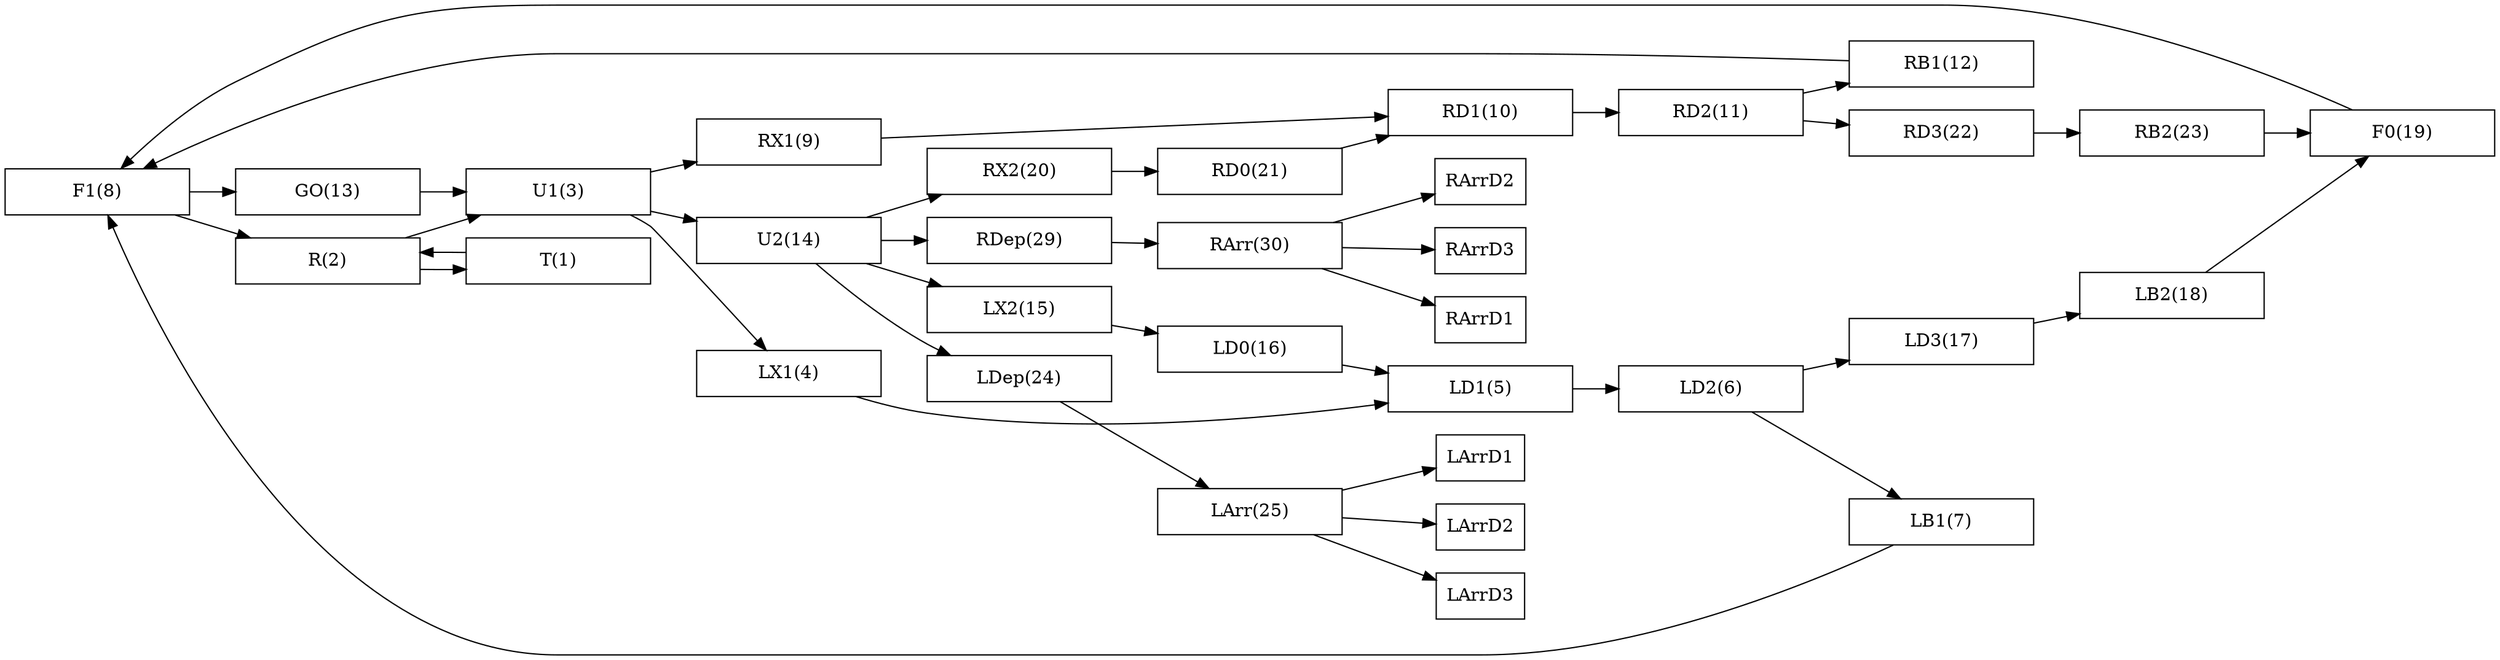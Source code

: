 digraph G {
rankdir=LR
splines=true
node [shape = box]

F1[label="F1(8)", pos="-2.00, 0.00", pin=true, width=2]
U2[label="U2(14)", pos="4.00, 0.00", pin=true, width=2]
F0[label="F0(19)", pos="-4.00, 0.00", pin=true, width=2]
LD3[label="LD3(17)", pos="-4.00, 2.00", pin=true, width=2]
LD1[label="LD1(5)", pos="2.00, 2.00", pin=true, width=2]
LX2[label="LX2(15)", pos="5.00, 1.00", pin=true, width=2]
T[label="T(1)", pos="0.00, -1.00", pin=true, width=2]
RB2[label="RB2(23)", pos="-5.00, -1.00", pin=true, width=2]
LX1[label="LX1(4)", pos="3.00, 1.00", pin=true, width=2]
RX2[label="RX2(20)", pos="5.00, -1.00", pin=true, width=2]
GO[label="GO(13)", pos="0.00, 1.00", pin=true, width=2]
RD2[label="RD2(11)", pos="-2.00, -2.00", pin=true, width=2]
RArr[label="RArr(30)", pos="-2.00, -4.00", pin=true, width=2]
LD2[label="LD2(6)", pos="-2.00, 2.00", pin=true, width=2]
LArr[label="LArr(25)", pos="-2.00, 4.00", pin=true, width=2]
RD1[label="RD1(10)", pos="2.00, -2.00", pin=true, width=2]
RD3[label="RD3(22)", pos="-4.00, -2.00", pin=true, width=2]
RD0[label="RD0(21)", pos="4.00, -2.00", pin=true, width=2]
LB1[label="LB1(7)", pos="-3.00, 1.00", pin=true, width=2]
U1[label="U1(3)", pos="2.00, 0.00", pin=true, width=2]
LDep[label="LDep(24)", pos="2.00, 4.00", pin=true, width=2]
R[label="R(2)", pos="0.00, 0.00", pin=true, width=2]
RX1[label="RX1(9)", pos="3.00, -1.00", pin=true, width=2]
LD0[label="LD0(16)", pos="4.00, 2.00", pin=true, width=2]
LB2[label="LB2(18)", pos="-5.00, 1.00", pin=true, width=2]
RB1[label="RB1(12)", pos="-3.00, -1.00", pin=true, width=2]
RDep[label="RDep(29)", pos="2.00, -4.00", pin=true, width=2]
F1 -> R
F1 -> GO
U2 -> LX2
U2 -> RX2
U2 -> LDep
U2 -> RDep
F0 -> F1
LD3 -> LB2
LD1 -> LD2
LX2 -> LD0
T -> R
RB2 -> F0
LX1 -> LD1
RX2 -> RD0
GO -> U1
RD2 -> RB1
RD2 -> RD3
RArr -> RArrD1
RArr -> RArrD2
RArr -> RArrD3
LD2 -> LB1
LD2 -> LD3
LArr -> LArrD1
LArr -> LArrD2
LArr -> LArrD3
RD1 -> RD2
RD3 -> RB2
RD0 -> RD1
LB1 -> F1
U1 -> LX1
U1 -> RX1
U1 -> U2
LDep -> LArr
R -> U1
R -> T
RX1 -> RD1
LD0 -> LD1
LB2 -> F0
RB1 -> F1
RDep -> RArr
}